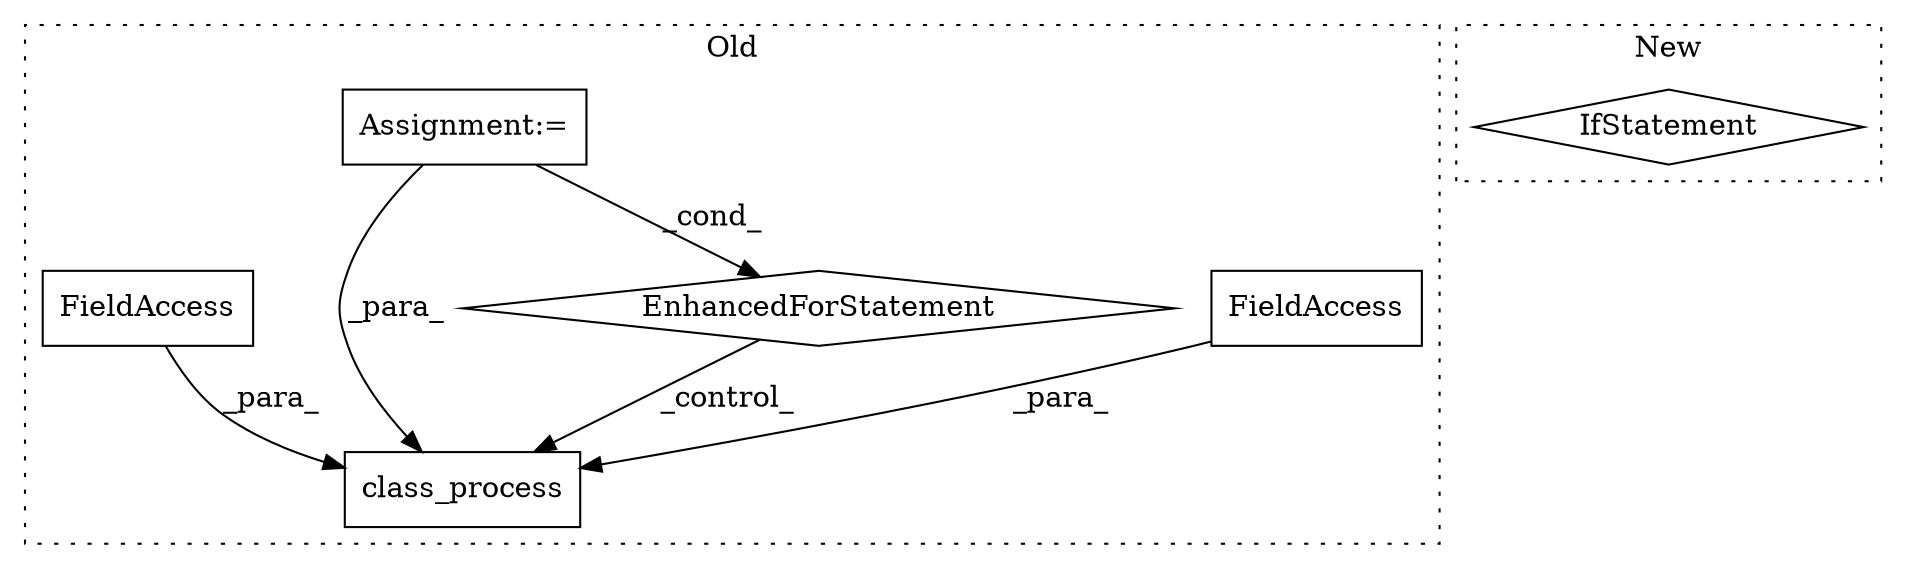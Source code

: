 digraph G {
subgraph cluster0 {
1 [label="class_process" a="32" s="2330,2375" l="14,1" shape="box"];
3 [label="EnhancedForStatement" a="70" s="2214,2318" l="57,2" shape="diamond"];
4 [label="FieldAccess" a="22" s="2359" l="12" shape="box"];
5 [label="Assignment:=" a="7" s="2067" l="1" shape="box"];
6 [label="FieldAccess" a="22" s="2372" l="3" shape="box"];
label = "Old";
style="dotted";
}
subgraph cluster1 {
2 [label="IfStatement" a="25" s="2809" l="44" shape="diamond"];
label = "New";
style="dotted";
}
3 -> 1 [label="_control_"];
4 -> 1 [label="_para_"];
5 -> 1 [label="_para_"];
5 -> 3 [label="_cond_"];
6 -> 1 [label="_para_"];
}